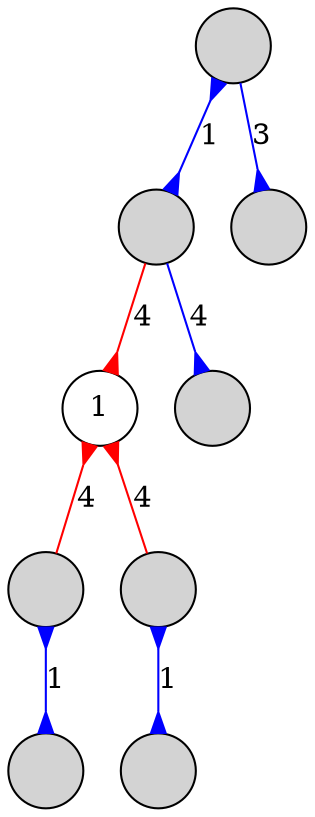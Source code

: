 digraph
{
	node [shape=circle, style=filled, label=""];
	edge [dir=both, color=blue, arrowtail=none, arrowhead=none];

	n00 -> n10 [label=1, arrowtail=inv, arrowhead=inv];
	n00 -> n11 [label=3, arrowhead=inv];
	n10 -> n20 [label=4, color=red, arrowhead=inv];
	n10 -> n21 [label=4, arrowhead=inv];
	n20 -> n30 [label=4, color=red, arrowtail=inv];
	n20 -> n31 [label=4, color=red, arrowtail=inv];
	n30 -> n40 [label=1, arrowtail=inv, arrowhead=inv];
	n31 -> n41 [label=1, arrowtail=inv, arrowhead=inv];

	n20 [style=solid, label=1];
}

